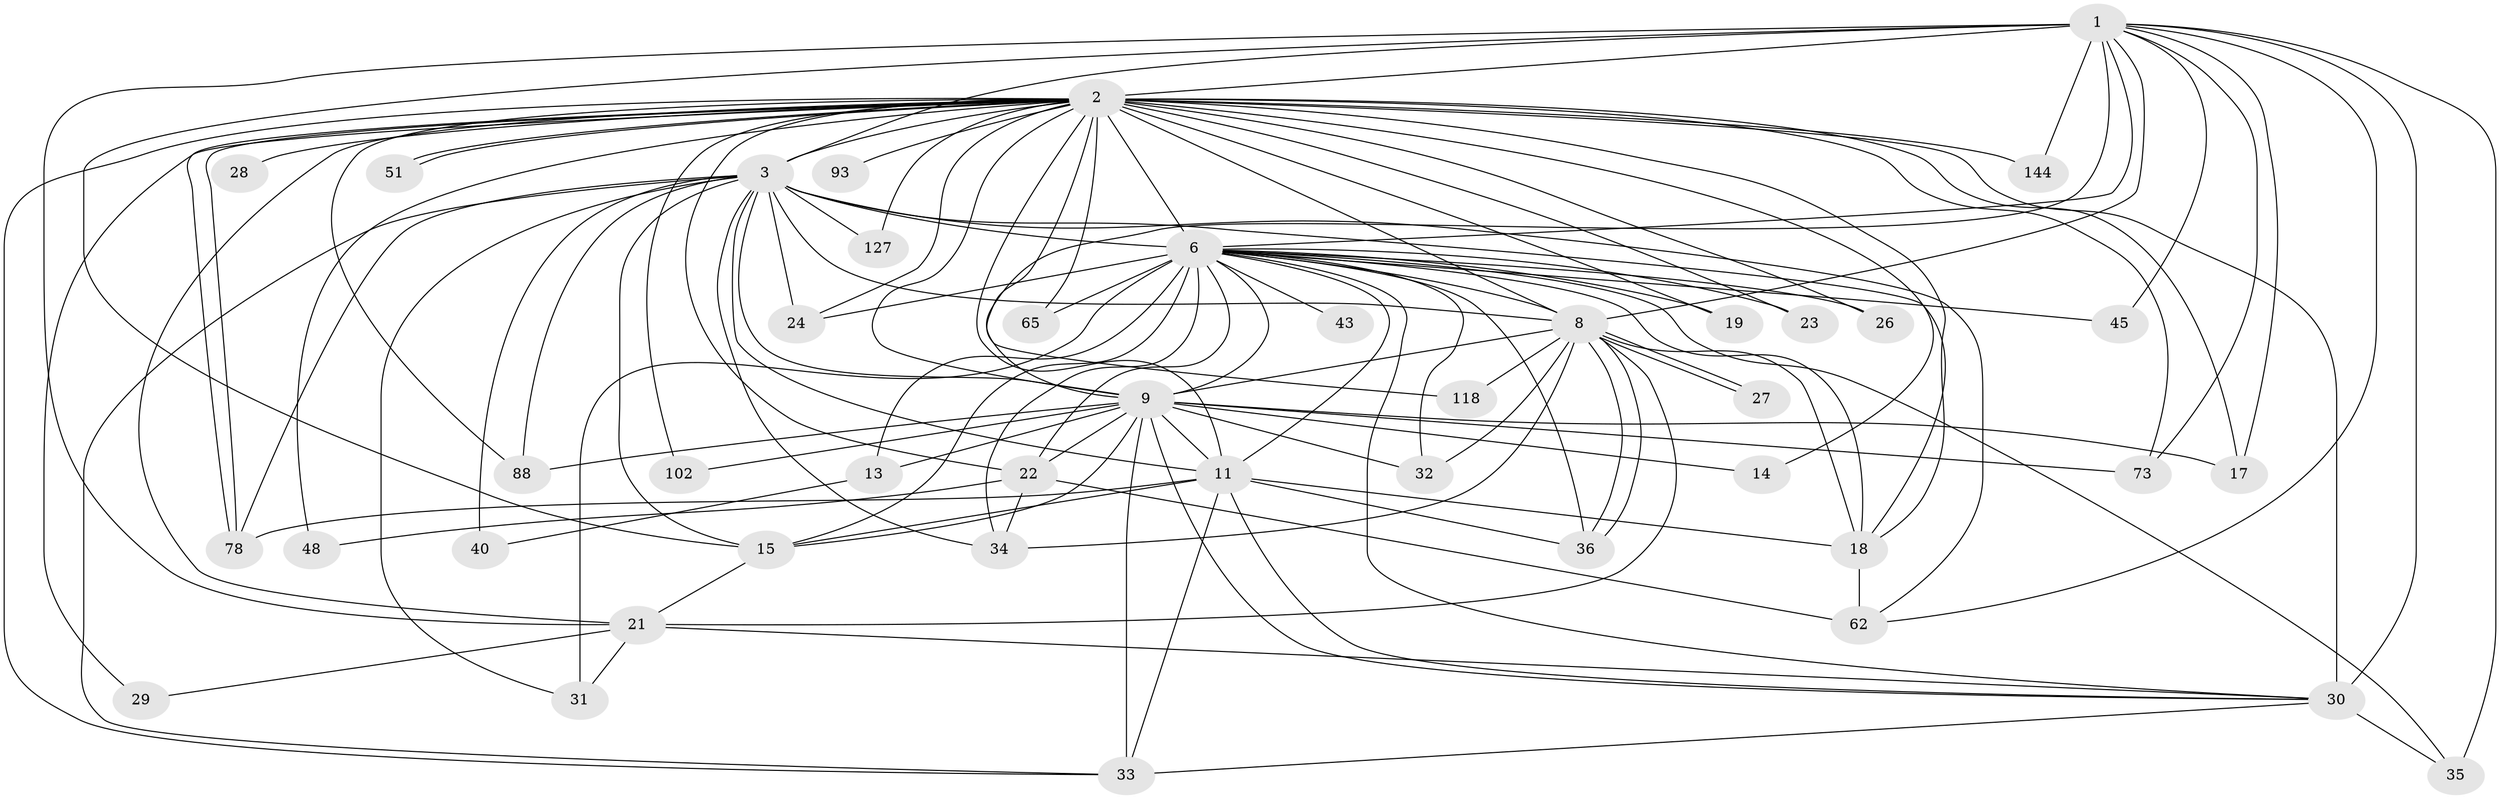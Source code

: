 // original degree distribution, {27: 0.02054794520547945, 35: 0.00684931506849315, 30: 0.00684931506849315, 24: 0.00684931506849315, 26: 0.00684931506849315, 18: 0.0136986301369863, 20: 0.00684931506849315, 14: 0.00684931506849315, 2: 0.5684931506849316, 3: 0.2191780821917808, 6: 0.03424657534246575, 5: 0.03424657534246575, 4: 0.04794520547945205, 8: 0.0136986301369863, 7: 0.00684931506849315}
// Generated by graph-tools (version 1.1) at 2025/17/03/04/25 18:17:24]
// undirected, 43 vertices, 119 edges
graph export_dot {
graph [start="1"]
  node [color=gray90,style=filled];
  1 [super="+12+47"];
  2 [super="+4+57+60+142+16"];
  3 [super="+99+85+86+46+95+143+44+54+96+25"];
  6 [super="+92+10+39+89+7+138+94"];
  8;
  9 [super="+63"];
  11 [super="+67+98+108+84+90"];
  13;
  14;
  15 [super="+136"];
  17 [super="+146"];
  18 [super="+41"];
  19;
  21 [super="+37"];
  22 [super="+58"];
  23;
  24 [super="+81+87+122+137+131+55"];
  26;
  27;
  28;
  29 [super="+77"];
  30 [super="+105+69+59"];
  31;
  32;
  33 [super="+109"];
  34 [super="+56+66"];
  35 [super="+49"];
  36 [super="+97"];
  40;
  43;
  45;
  48;
  51;
  62 [super="+140+70"];
  65;
  73 [super="+101"];
  78 [super="+120+130"];
  88 [super="+134"];
  93;
  102;
  118;
  127 [super="+128"];
  144;
  1 -- 2 [weight=4];
  1 -- 3 [weight=5];
  1 -- 6 [weight=4];
  1 -- 8;
  1 -- 9 [weight=2];
  1 -- 15;
  1 -- 21;
  1 -- 35;
  1 -- 45;
  1 -- 144;
  1 -- 62;
  1 -- 73;
  1 -- 30 [weight=3];
  1 -- 17;
  2 -- 3 [weight=8];
  2 -- 6 [weight=19];
  2 -- 8 [weight=3];
  2 -- 9 [weight=3];
  2 -- 24 [weight=5];
  2 -- 26;
  2 -- 51;
  2 -- 51;
  2 -- 73;
  2 -- 78;
  2 -- 78;
  2 -- 88;
  2 -- 93 [weight=2];
  2 -- 30 [weight=3];
  2 -- 11 [weight=2];
  2 -- 18;
  2 -- 65;
  2 -- 14;
  2 -- 144;
  2 -- 17;
  2 -- 19;
  2 -- 22;
  2 -- 23;
  2 -- 28 [weight=2];
  2 -- 29 [weight=2];
  2 -- 33;
  2 -- 102;
  2 -- 48;
  2 -- 118;
  2 -- 127 [weight=2];
  2 -- 21;
  3 -- 6 [weight=9];
  3 -- 8;
  3 -- 9;
  3 -- 40;
  3 -- 62;
  3 -- 88;
  3 -- 24 [weight=2];
  3 -- 78;
  3 -- 11 [weight=3];
  3 -- 31;
  3 -- 34;
  3 -- 33;
  3 -- 15;
  3 -- 127;
  3 -- 18;
  6 -- 8 [weight=5];
  6 -- 9 [weight=3];
  6 -- 13;
  6 -- 26 [weight=2];
  6 -- 65;
  6 -- 35;
  6 -- 45;
  6 -- 15;
  6 -- 18 [weight=2];
  6 -- 22;
  6 -- 30;
  6 -- 31;
  6 -- 43 [weight=2];
  6 -- 11 [weight=4];
  6 -- 19;
  6 -- 23;
  6 -- 24;
  6 -- 32;
  6 -- 34;
  6 -- 36;
  8 -- 9;
  8 -- 18;
  8 -- 27;
  8 -- 27;
  8 -- 32;
  8 -- 36;
  8 -- 36;
  8 -- 118;
  8 -- 34;
  8 -- 21;
  9 -- 11 [weight=4];
  9 -- 13;
  9 -- 14;
  9 -- 17;
  9 -- 32;
  9 -- 33;
  9 -- 73 [weight=2];
  9 -- 102;
  9 -- 88;
  9 -- 30 [weight=2];
  9 -- 22;
  9 -- 15;
  11 -- 78;
  11 -- 36;
  11 -- 33;
  11 -- 30;
  11 -- 18 [weight=2];
  11 -- 15;
  13 -- 40;
  15 -- 21;
  18 -- 62 [weight=3];
  21 -- 31;
  21 -- 29;
  21 -- 30;
  22 -- 34;
  22 -- 48;
  22 -- 62;
  30 -- 33;
  30 -- 35;
}
